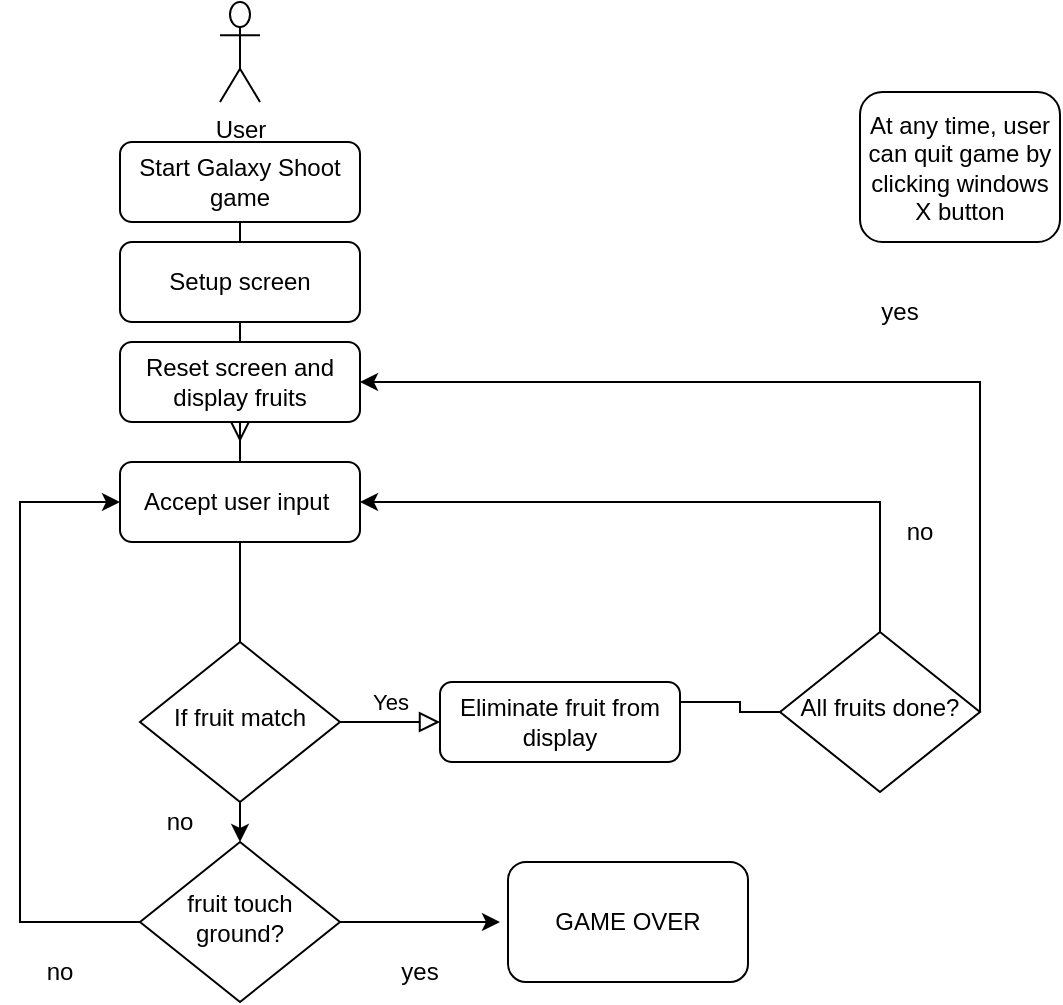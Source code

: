 <mxfile version="17.2.4" type="device"><diagram id="C5RBs43oDa-KdzZeNtuy" name="Page-1"><mxGraphModel dx="1202" dy="541" grid="1" gridSize="10" guides="1" tooltips="1" connect="1" arrows="1" fold="1" page="1" pageScale="1" pageWidth="827" pageHeight="1169" math="0" shadow="0"><root><mxCell id="WIyWlLk6GJQsqaUBKTNV-0"/><mxCell id="WIyWlLk6GJQsqaUBKTNV-1" parent="WIyWlLk6GJQsqaUBKTNV-0"/><mxCell id="WIyWlLk6GJQsqaUBKTNV-2" value="" style="rounded=0;html=1;jettySize=auto;orthogonalLoop=1;fontSize=11;endArrow=block;endFill=0;endSize=8;strokeWidth=1;shadow=0;labelBackgroundColor=none;edgeStyle=orthogonalEdgeStyle;" parent="WIyWlLk6GJQsqaUBKTNV-1" source="WIyWlLk6GJQsqaUBKTNV-3" edge="1"><mxGeometry relative="1" as="geometry"><mxPoint x="220" y="150" as="targetPoint"/><Array as="points"><mxPoint x="220" y="140"/><mxPoint x="220" y="140"/></Array></mxGeometry></mxCell><mxCell id="WIyWlLk6GJQsqaUBKTNV-3" value="Start Galaxy Shoot game" style="rounded=1;whiteSpace=wrap;html=1;fontSize=12;glass=0;strokeWidth=1;shadow=0;" parent="WIyWlLk6GJQsqaUBKTNV-1" vertex="1"><mxGeometry x="160" y="80" width="120" height="40" as="geometry"/></mxCell><mxCell id="WIyWlLk6GJQsqaUBKTNV-9" value="Yes" style="edgeStyle=orthogonalEdgeStyle;rounded=0;html=1;jettySize=auto;orthogonalLoop=1;fontSize=11;endArrow=block;endFill=0;endSize=8;strokeWidth=1;shadow=0;labelBackgroundColor=none;" parent="WIyWlLk6GJQsqaUBKTNV-1" source="WIyWlLk6GJQsqaUBKTNV-10" target="WIyWlLk6GJQsqaUBKTNV-12" edge="1"><mxGeometry y="10" relative="1" as="geometry"><mxPoint as="offset"/></mxGeometry></mxCell><mxCell id="WIyWlLk6GJQsqaUBKTNV-10" value="If fruit match" style="rhombus;whiteSpace=wrap;html=1;shadow=0;fontFamily=Helvetica;fontSize=12;align=center;strokeWidth=1;spacing=6;spacingTop=-4;" parent="WIyWlLk6GJQsqaUBKTNV-1" vertex="1"><mxGeometry x="170" y="330" width="100" height="80" as="geometry"/></mxCell><mxCell id="WIyWlLk6GJQsqaUBKTNV-12" value="Eliminate fruit from display" style="rounded=1;whiteSpace=wrap;html=1;fontSize=12;glass=0;strokeWidth=1;shadow=0;" parent="WIyWlLk6GJQsqaUBKTNV-1" vertex="1"><mxGeometry x="320" y="350" width="120" height="40" as="geometry"/></mxCell><mxCell id="oAzq8WpbFyijfgogmJS9-0" value="Setup screen" style="rounded=1;whiteSpace=wrap;html=1;fontSize=12;glass=0;strokeWidth=1;shadow=0;" vertex="1" parent="WIyWlLk6GJQsqaUBKTNV-1"><mxGeometry x="160" y="130" width="120" height="40" as="geometry"/></mxCell><mxCell id="oAzq8WpbFyijfgogmJS9-2" value="" style="rounded=0;html=1;jettySize=auto;orthogonalLoop=1;fontSize=11;endArrow=block;endFill=0;endSize=8;strokeWidth=1;shadow=0;labelBackgroundColor=none;edgeStyle=orthogonalEdgeStyle;" edge="1" parent="WIyWlLk6GJQsqaUBKTNV-1" source="oAzq8WpbFyijfgogmJS9-0"><mxGeometry relative="1" as="geometry"><mxPoint x="240" y="140" as="sourcePoint"/><mxPoint x="220" y="230" as="targetPoint"/><Array as="points"/></mxGeometry></mxCell><mxCell id="oAzq8WpbFyijfgogmJS9-3" value="Reset screen and display fruits" style="rounded=1;whiteSpace=wrap;html=1;fontSize=12;glass=0;strokeWidth=1;shadow=0;" vertex="1" parent="WIyWlLk6GJQsqaUBKTNV-1"><mxGeometry x="160" y="180" width="120" height="40" as="geometry"/></mxCell><mxCell id="oAzq8WpbFyijfgogmJS9-6" value="Accept user input&amp;nbsp;" style="rounded=1;whiteSpace=wrap;html=1;fontSize=12;glass=0;strokeWidth=1;shadow=0;" vertex="1" parent="WIyWlLk6GJQsqaUBKTNV-1"><mxGeometry x="160" y="240" width="120" height="40" as="geometry"/></mxCell><mxCell id="oAzq8WpbFyijfgogmJS9-10" value="" style="rounded=0;html=1;jettySize=auto;orthogonalLoop=1;fontSize=11;endArrow=none;endFill=0;endSize=8;strokeWidth=1;shadow=0;labelBackgroundColor=none;edgeStyle=orthogonalEdgeStyle;startArrow=none;" edge="1" parent="WIyWlLk6GJQsqaUBKTNV-1" source="oAzq8WpbFyijfgogmJS9-3"><mxGeometry y="20" relative="1" as="geometry"><mxPoint as="offset"/><mxPoint x="220" y="220" as="sourcePoint"/><mxPoint x="220" y="230" as="targetPoint"/></mxGeometry></mxCell><mxCell id="oAzq8WpbFyijfgogmJS9-12" value="" style="rounded=0;html=1;jettySize=auto;orthogonalLoop=1;fontSize=11;endArrow=none;endFill=0;endSize=8;strokeWidth=1;shadow=0;labelBackgroundColor=none;edgeStyle=orthogonalEdgeStyle;startArrow=none;exitX=0.5;exitY=1;exitDx=0;exitDy=0;" edge="1" parent="WIyWlLk6GJQsqaUBKTNV-1" source="oAzq8WpbFyijfgogmJS9-6"><mxGeometry y="20" relative="1" as="geometry"><mxPoint as="offset"/><mxPoint x="220" y="310" as="sourcePoint"/><mxPoint x="220" y="330" as="targetPoint"/></mxGeometry></mxCell><mxCell id="oAzq8WpbFyijfgogmJS9-15" value="" style="rounded=0;html=1;jettySize=auto;orthogonalLoop=1;fontSize=11;endArrow=none;endFill=0;endSize=8;strokeWidth=1;shadow=0;labelBackgroundColor=none;edgeStyle=orthogonalEdgeStyle;startArrow=none;entryX=1;entryY=0.25;entryDx=0;entryDy=0;exitX=0;exitY=0.5;exitDx=0;exitDy=0;" edge="1" parent="WIyWlLk6GJQsqaUBKTNV-1" source="oAzq8WpbFyijfgogmJS9-16" target="WIyWlLk6GJQsqaUBKTNV-12"><mxGeometry y="20" relative="1" as="geometry"><mxPoint as="offset"/><mxPoint x="490" y="380" as="sourcePoint"/><mxPoint x="230" y="290" as="targetPoint"/><Array as="points"><mxPoint x="470" y="365"/><mxPoint x="470" y="360"/></Array></mxGeometry></mxCell><mxCell id="oAzq8WpbFyijfgogmJS9-16" value="All fruits done?" style="rhombus;whiteSpace=wrap;html=1;shadow=0;fontFamily=Helvetica;fontSize=12;align=center;strokeWidth=1;spacing=6;spacingTop=-4;" vertex="1" parent="WIyWlLk6GJQsqaUBKTNV-1"><mxGeometry x="490" y="325" width="100" height="80" as="geometry"/></mxCell><mxCell id="oAzq8WpbFyijfgogmJS9-18" value="" style="endArrow=classic;html=1;rounded=0;exitX=0.5;exitY=0;exitDx=0;exitDy=0;entryX=1;entryY=0.5;entryDx=0;entryDy=0;" edge="1" parent="WIyWlLk6GJQsqaUBKTNV-1" source="oAzq8WpbFyijfgogmJS9-16" target="oAzq8WpbFyijfgogmJS9-6"><mxGeometry width="50" height="50" relative="1" as="geometry"><mxPoint x="390" y="340" as="sourcePoint"/><mxPoint x="440" y="290" as="targetPoint"/><Array as="points"><mxPoint x="540" y="260"/><mxPoint x="310" y="260"/></Array></mxGeometry></mxCell><mxCell id="oAzq8WpbFyijfgogmJS9-19" value="no" style="text;html=1;strokeColor=none;fillColor=none;align=center;verticalAlign=middle;whiteSpace=wrap;rounded=0;" vertex="1" parent="WIyWlLk6GJQsqaUBKTNV-1"><mxGeometry x="530" y="260" width="60" height="30" as="geometry"/></mxCell><mxCell id="oAzq8WpbFyijfgogmJS9-20" value="" style="endArrow=classic;html=1;rounded=0;exitX=1;exitY=0.5;exitDx=0;exitDy=0;entryX=1;entryY=0.5;entryDx=0;entryDy=0;" edge="1" parent="WIyWlLk6GJQsqaUBKTNV-1" source="oAzq8WpbFyijfgogmJS9-16" target="oAzq8WpbFyijfgogmJS9-3"><mxGeometry width="50" height="50" relative="1" as="geometry"><mxPoint x="390" y="410" as="sourcePoint"/><mxPoint x="630" y="380" as="targetPoint"/><Array as="points"><mxPoint x="590" y="200"/></Array></mxGeometry></mxCell><mxCell id="oAzq8WpbFyijfgogmJS9-21" value="At any time, user can quit game by clicking windows X button" style="rounded=1;whiteSpace=wrap;html=1;" vertex="1" parent="WIyWlLk6GJQsqaUBKTNV-1"><mxGeometry x="530" y="55" width="100" height="75" as="geometry"/></mxCell><mxCell id="oAzq8WpbFyijfgogmJS9-22" value="yes" style="text;html=1;strokeColor=none;fillColor=none;align=center;verticalAlign=middle;whiteSpace=wrap;rounded=0;" vertex="1" parent="WIyWlLk6GJQsqaUBKTNV-1"><mxGeometry x="520" y="130" width="60" height="70" as="geometry"/></mxCell><mxCell id="oAzq8WpbFyijfgogmJS9-23" value="User" style="shape=umlActor;verticalLabelPosition=bottom;verticalAlign=top;html=1;outlineConnect=0;" vertex="1" parent="WIyWlLk6GJQsqaUBKTNV-1"><mxGeometry x="210" y="10" width="20" height="50" as="geometry"/></mxCell><mxCell id="oAzq8WpbFyijfgogmJS9-26" value="" style="endArrow=classic;html=1;rounded=0;exitX=0.5;exitY=1;exitDx=0;exitDy=0;" edge="1" parent="WIyWlLk6GJQsqaUBKTNV-1" source="WIyWlLk6GJQsqaUBKTNV-10"><mxGeometry width="50" height="50" relative="1" as="geometry"><mxPoint x="390" y="310" as="sourcePoint"/><mxPoint x="220" y="430" as="targetPoint"/></mxGeometry></mxCell><mxCell id="oAzq8WpbFyijfgogmJS9-27" value="no" style="text;html=1;strokeColor=none;fillColor=none;align=center;verticalAlign=middle;whiteSpace=wrap;rounded=0;" vertex="1" parent="WIyWlLk6GJQsqaUBKTNV-1"><mxGeometry x="160" y="405" width="60" height="30" as="geometry"/></mxCell><mxCell id="oAzq8WpbFyijfgogmJS9-30" value="fruit touch ground?" style="rhombus;whiteSpace=wrap;html=1;shadow=0;fontFamily=Helvetica;fontSize=12;align=center;strokeWidth=1;spacing=6;spacingTop=-4;" vertex="1" parent="WIyWlLk6GJQsqaUBKTNV-1"><mxGeometry x="170" y="430" width="100" height="80" as="geometry"/></mxCell><mxCell id="oAzq8WpbFyijfgogmJS9-31" value="" style="endArrow=classic;html=1;rounded=0;exitX=1;exitY=0.5;exitDx=0;exitDy=0;" edge="1" parent="WIyWlLk6GJQsqaUBKTNV-1" source="oAzq8WpbFyijfgogmJS9-30"><mxGeometry width="50" height="50" relative="1" as="geometry"><mxPoint x="390" y="520" as="sourcePoint"/><mxPoint x="350" y="470" as="targetPoint"/></mxGeometry></mxCell><mxCell id="oAzq8WpbFyijfgogmJS9-32" value="GAME OVER" style="rounded=1;whiteSpace=wrap;html=1;" vertex="1" parent="WIyWlLk6GJQsqaUBKTNV-1"><mxGeometry x="354" y="440" width="120" height="60" as="geometry"/></mxCell><mxCell id="oAzq8WpbFyijfgogmJS9-33" value="yes" style="text;html=1;strokeColor=none;fillColor=none;align=center;verticalAlign=middle;whiteSpace=wrap;rounded=0;" vertex="1" parent="WIyWlLk6GJQsqaUBKTNV-1"><mxGeometry x="280" y="480" width="60" height="30" as="geometry"/></mxCell><mxCell id="oAzq8WpbFyijfgogmJS9-36" value="" style="endArrow=classic;html=1;rounded=0;exitX=0;exitY=0.5;exitDx=0;exitDy=0;entryX=0;entryY=0.5;entryDx=0;entryDy=0;" edge="1" parent="WIyWlLk6GJQsqaUBKTNV-1" source="oAzq8WpbFyijfgogmJS9-30" target="oAzq8WpbFyijfgogmJS9-6"><mxGeometry width="50" height="50" relative="1" as="geometry"><mxPoint x="390" y="370" as="sourcePoint"/><mxPoint x="440" y="320" as="targetPoint"/><Array as="points"><mxPoint x="110" y="470"/><mxPoint x="110" y="260"/></Array></mxGeometry></mxCell><mxCell id="oAzq8WpbFyijfgogmJS9-37" value="no" style="text;html=1;strokeColor=none;fillColor=none;align=center;verticalAlign=middle;whiteSpace=wrap;rounded=0;" vertex="1" parent="WIyWlLk6GJQsqaUBKTNV-1"><mxGeometry x="100" y="480" width="60" height="30" as="geometry"/></mxCell></root></mxGraphModel></diagram></mxfile>